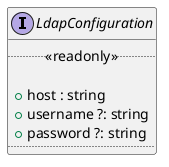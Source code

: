@startuml LdapConfiguration diagram
interface LdapConfiguration {
  ..<<readonly>>..

  + host : string
  + username ?: string
  + password ?: string
  ....
}
@enduml
